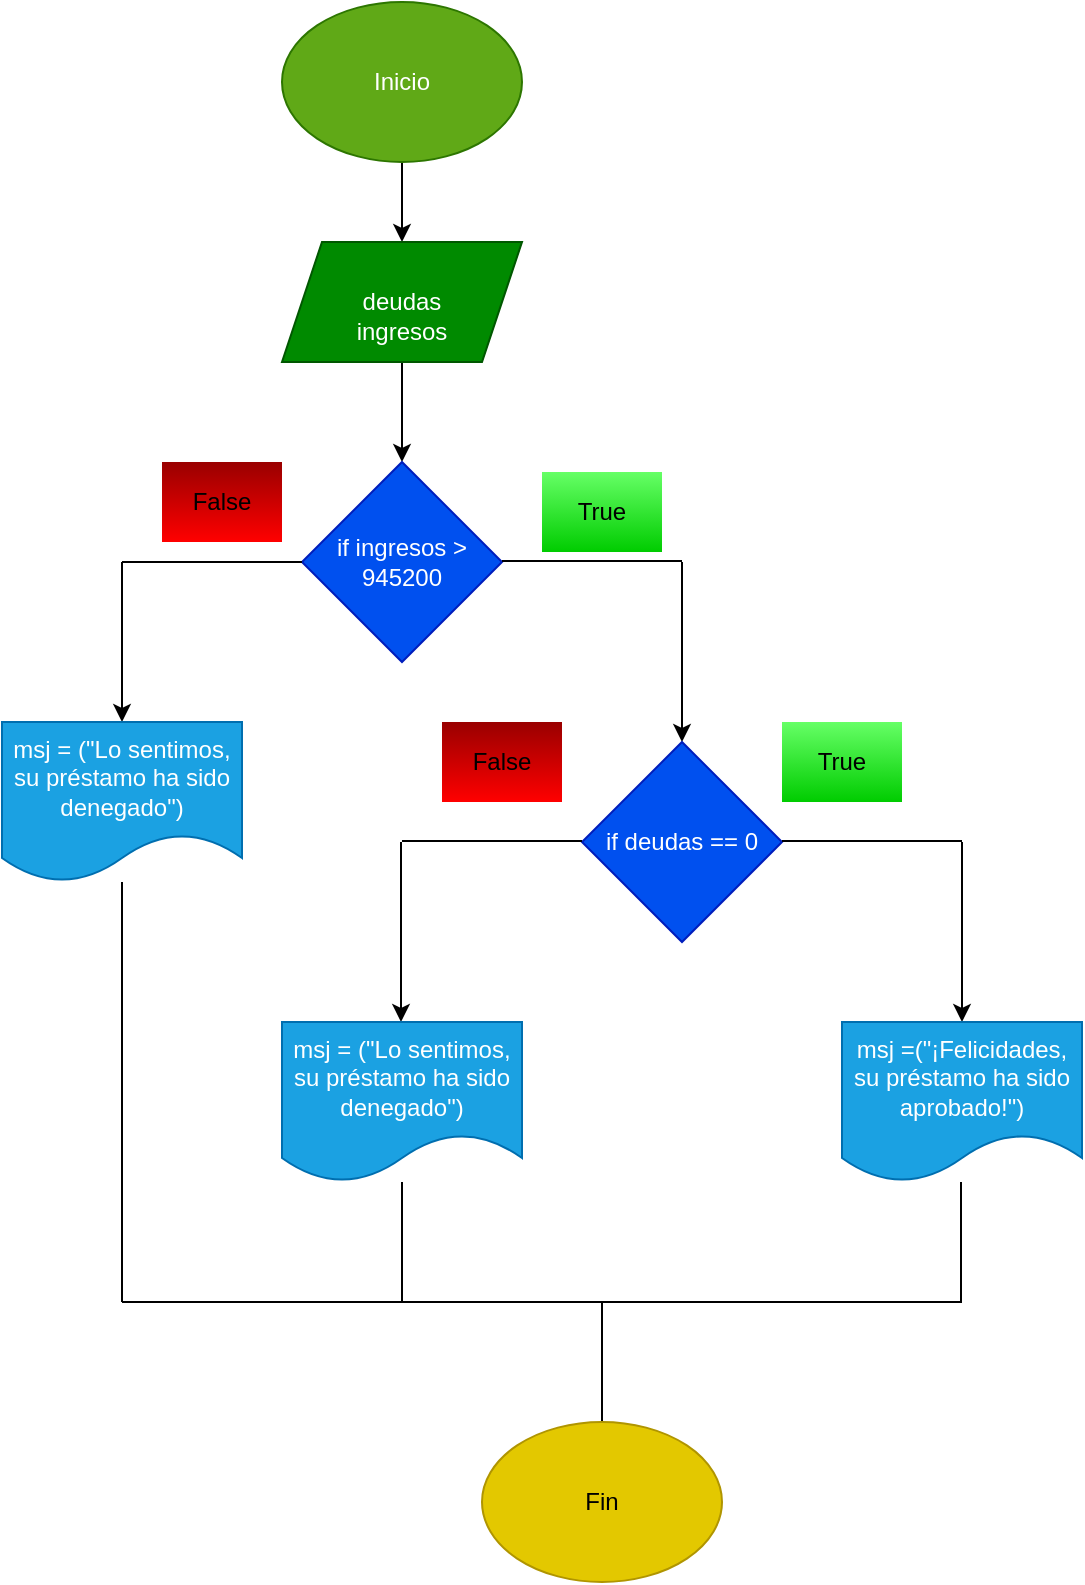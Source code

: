 <mxfile>
    <diagram id="_ybSNxrk6X701scHMVMc" name="Página-1">
        <mxGraphModel dx="869" dy="659" grid="1" gridSize="10" guides="1" tooltips="1" connect="1" arrows="1" fold="1" page="1" pageScale="1" pageWidth="827" pageHeight="1169" math="0" shadow="0">
            <root>
                <mxCell id="0"/>
                <mxCell id="1" parent="0"/>
                <mxCell id="29" value="" style="edgeStyle=none;html=1;" edge="1" parent="1" source="30" target="32">
                    <mxGeometry relative="1" as="geometry"/>
                </mxCell>
                <mxCell id="30" value="Inicio" style="ellipse;whiteSpace=wrap;html=1;fillColor=#60a917;fontColor=#ffffff;strokeColor=#2D7600;" vertex="1" parent="1">
                    <mxGeometry x="190" y="70" width="120" height="80" as="geometry"/>
                </mxCell>
                <mxCell id="31" value="" style="edgeStyle=none;html=1;" edge="1" parent="1" source="32" target="33">
                    <mxGeometry relative="1" as="geometry"/>
                </mxCell>
                <mxCell id="32" value="&lt;br&gt;deudas&lt;br&gt;ingresos" style="shape=parallelogram;perimeter=parallelogramPerimeter;whiteSpace=wrap;html=1;fixedSize=1;fillColor=#008a00;fontColor=#ffffff;strokeColor=#005700;" vertex="1" parent="1">
                    <mxGeometry x="190" y="190" width="120" height="60" as="geometry"/>
                </mxCell>
                <mxCell id="33" value="if ingresos &amp;gt; 945200" style="rhombus;whiteSpace=wrap;html=1;fillColor=#0050ef;fontColor=#ffffff;strokeColor=#001DBC;" vertex="1" parent="1">
                    <mxGeometry x="200" y="300" width="100" height="100" as="geometry"/>
                </mxCell>
                <mxCell id="34" value="" style="endArrow=none;html=1;entryX=0;entryY=0.5;entryDx=0;entryDy=0;" edge="1" parent="1" target="33">
                    <mxGeometry width="50" height="50" relative="1" as="geometry">
                        <mxPoint x="110" y="350" as="sourcePoint"/>
                        <mxPoint x="320" y="390" as="targetPoint"/>
                    </mxGeometry>
                </mxCell>
                <mxCell id="35" value="" style="endArrow=classic;html=1;" edge="1" parent="1">
                    <mxGeometry width="50" height="50" relative="1" as="geometry">
                        <mxPoint x="110" y="350" as="sourcePoint"/>
                        <mxPoint x="110" y="430" as="targetPoint"/>
                    </mxGeometry>
                </mxCell>
                <mxCell id="36" value="msj = (&quot;Lo sentimos, su préstamo ha sido denegado&quot;)" style="shape=document;whiteSpace=wrap;html=1;boundedLbl=1;fillColor=#1ba1e2;fontColor=#ffffff;strokeColor=#006EAF;" vertex="1" parent="1">
                    <mxGeometry x="50" y="430" width="120" height="80" as="geometry"/>
                </mxCell>
                <mxCell id="37" value="" style="endArrow=none;html=1;entryX=0;entryY=0.5;entryDx=0;entryDy=0;" edge="1" parent="1">
                    <mxGeometry width="50" height="50" relative="1" as="geometry">
                        <mxPoint x="300" y="349.5" as="sourcePoint"/>
                        <mxPoint x="390" y="349.5" as="targetPoint"/>
                    </mxGeometry>
                </mxCell>
                <mxCell id="38" value="" style="endArrow=classic;html=1;" edge="1" parent="1">
                    <mxGeometry width="50" height="50" relative="1" as="geometry">
                        <mxPoint x="390" y="350" as="sourcePoint"/>
                        <mxPoint x="390" y="440" as="targetPoint"/>
                    </mxGeometry>
                </mxCell>
                <mxCell id="39" value="if deudas == 0" style="rhombus;whiteSpace=wrap;html=1;fillColor=#0050ef;fontColor=#ffffff;strokeColor=#001DBC;" vertex="1" parent="1">
                    <mxGeometry x="340" y="440" width="100" height="100" as="geometry"/>
                </mxCell>
                <mxCell id="40" value="" style="endArrow=none;html=1;entryX=0;entryY=0.5;entryDx=0;entryDy=0;" edge="1" parent="1">
                    <mxGeometry width="50" height="50" relative="1" as="geometry">
                        <mxPoint x="440" y="489.5" as="sourcePoint"/>
                        <mxPoint x="530" y="489.5" as="targetPoint"/>
                    </mxGeometry>
                </mxCell>
                <mxCell id="41" value="" style="endArrow=classic;html=1;" edge="1" parent="1">
                    <mxGeometry width="50" height="50" relative="1" as="geometry">
                        <mxPoint x="530" y="490" as="sourcePoint"/>
                        <mxPoint x="530" y="580" as="targetPoint"/>
                    </mxGeometry>
                </mxCell>
                <mxCell id="42" value="msj =(&quot;¡Felicidades, su préstamo ha sido aprobado!&quot;)" style="shape=document;whiteSpace=wrap;html=1;boundedLbl=1;fillColor=#1ba1e2;fontColor=#ffffff;strokeColor=#006EAF;" vertex="1" parent="1">
                    <mxGeometry x="470" y="580" width="120" height="80" as="geometry"/>
                </mxCell>
                <mxCell id="43" value="" style="endArrow=none;html=1;entryX=0;entryY=0.5;entryDx=0;entryDy=0;" edge="1" parent="1">
                    <mxGeometry width="50" height="50" relative="1" as="geometry">
                        <mxPoint x="250" y="489.5" as="sourcePoint"/>
                        <mxPoint x="340" y="489.5" as="targetPoint"/>
                    </mxGeometry>
                </mxCell>
                <mxCell id="44" value="" style="endArrow=classic;html=1;" edge="1" parent="1">
                    <mxGeometry width="50" height="50" relative="1" as="geometry">
                        <mxPoint x="249.5" y="490" as="sourcePoint"/>
                        <mxPoint x="249.5" y="580" as="targetPoint"/>
                    </mxGeometry>
                </mxCell>
                <mxCell id="45" value="msj = (&quot;Lo sentimos, su préstamo ha sido denegado&quot;)" style="shape=document;whiteSpace=wrap;html=1;boundedLbl=1;fillColor=#1ba1e2;fontColor=#ffffff;strokeColor=#006EAF;" vertex="1" parent="1">
                    <mxGeometry x="190" y="580" width="120" height="80" as="geometry"/>
                </mxCell>
                <mxCell id="46" value="" style="endArrow=none;html=1;" edge="1" parent="1" target="36">
                    <mxGeometry width="50" height="50" relative="1" as="geometry">
                        <mxPoint x="110" y="720" as="sourcePoint"/>
                        <mxPoint x="110" y="530" as="targetPoint"/>
                    </mxGeometry>
                </mxCell>
                <mxCell id="47" value="" style="endArrow=none;html=1;" edge="1" parent="1">
                    <mxGeometry width="50" height="50" relative="1" as="geometry">
                        <mxPoint x="530" y="720" as="sourcePoint"/>
                        <mxPoint x="110" y="720" as="targetPoint"/>
                    </mxGeometry>
                </mxCell>
                <mxCell id="48" value="" style="endArrow=none;html=1;" edge="1" parent="1" target="45">
                    <mxGeometry width="50" height="50" relative="1" as="geometry">
                        <mxPoint x="250" y="720" as="sourcePoint"/>
                        <mxPoint x="250" y="680" as="targetPoint"/>
                    </mxGeometry>
                </mxCell>
                <mxCell id="49" value="" style="endArrow=none;html=1;" edge="1" parent="1">
                    <mxGeometry width="50" height="50" relative="1" as="geometry">
                        <mxPoint x="529.5" y="720" as="sourcePoint"/>
                        <mxPoint x="529.5" y="660" as="targetPoint"/>
                    </mxGeometry>
                </mxCell>
                <mxCell id="50" value="" style="endArrow=none;html=1;" edge="1" parent="1">
                    <mxGeometry width="50" height="50" relative="1" as="geometry">
                        <mxPoint x="350" y="780" as="sourcePoint"/>
                        <mxPoint x="350" y="720" as="targetPoint"/>
                    </mxGeometry>
                </mxCell>
                <mxCell id="51" value="Fin" style="ellipse;whiteSpace=wrap;html=1;fillColor=#e3c800;fontColor=#000000;strokeColor=#B09500;" vertex="1" parent="1">
                    <mxGeometry x="290" y="780" width="120" height="80" as="geometry"/>
                </mxCell>
                <mxCell id="52" value="&lt;font color=&quot;#000000&quot;&gt;True&lt;/font&gt;" style="text;html=1;strokeColor=none;fillColor=#66FF66;align=center;verticalAlign=middle;whiteSpace=wrap;rounded=0;fontColor=#009900;glass=0;gradientColor=#00CC00;" vertex="1" parent="1">
                    <mxGeometry x="440" y="430" width="60" height="40" as="geometry"/>
                </mxCell>
                <mxCell id="53" value="&lt;font color=&quot;#000000&quot;&gt;True&lt;/font&gt;" style="text;html=1;strokeColor=none;fillColor=#66FF66;align=center;verticalAlign=middle;whiteSpace=wrap;rounded=0;fontColor=#009900;glass=0;gradientColor=#00CC00;" vertex="1" parent="1">
                    <mxGeometry x="320" y="305" width="60" height="40" as="geometry"/>
                </mxCell>
                <mxCell id="54" value="&lt;font color=&quot;#000000&quot;&gt;False&lt;/font&gt;" style="text;html=1;strokeColor=none;fillColor=#990000;align=center;verticalAlign=middle;whiteSpace=wrap;rounded=0;fontColor=#009900;glass=0;gradientColor=#FF0000;" vertex="1" parent="1">
                    <mxGeometry x="130" y="300" width="60" height="40" as="geometry"/>
                </mxCell>
                <mxCell id="55" value="&lt;font color=&quot;#000000&quot;&gt;False&lt;/font&gt;" style="text;html=1;strokeColor=none;fillColor=#990000;align=center;verticalAlign=middle;whiteSpace=wrap;rounded=0;fontColor=#009900;glass=0;gradientColor=#FF0000;" vertex="1" parent="1">
                    <mxGeometry x="270" y="430" width="60" height="40" as="geometry"/>
                </mxCell>
            </root>
        </mxGraphModel>
    </diagram>
</mxfile>
